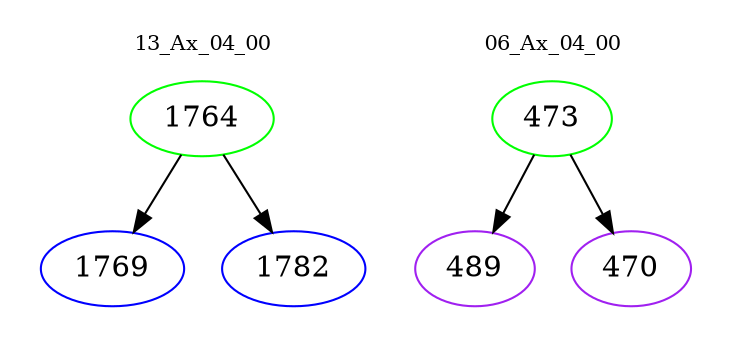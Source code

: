 digraph{
subgraph cluster_0 {
color = white
label = "13_Ax_04_00";
fontsize=10;
T0_1764 [label="1764", color="green"]
T0_1764 -> T0_1769 [color="black"]
T0_1769 [label="1769", color="blue"]
T0_1764 -> T0_1782 [color="black"]
T0_1782 [label="1782", color="blue"]
}
subgraph cluster_1 {
color = white
label = "06_Ax_04_00";
fontsize=10;
T1_473 [label="473", color="green"]
T1_473 -> T1_489 [color="black"]
T1_489 [label="489", color="purple"]
T1_473 -> T1_470 [color="black"]
T1_470 [label="470", color="purple"]
}
}
